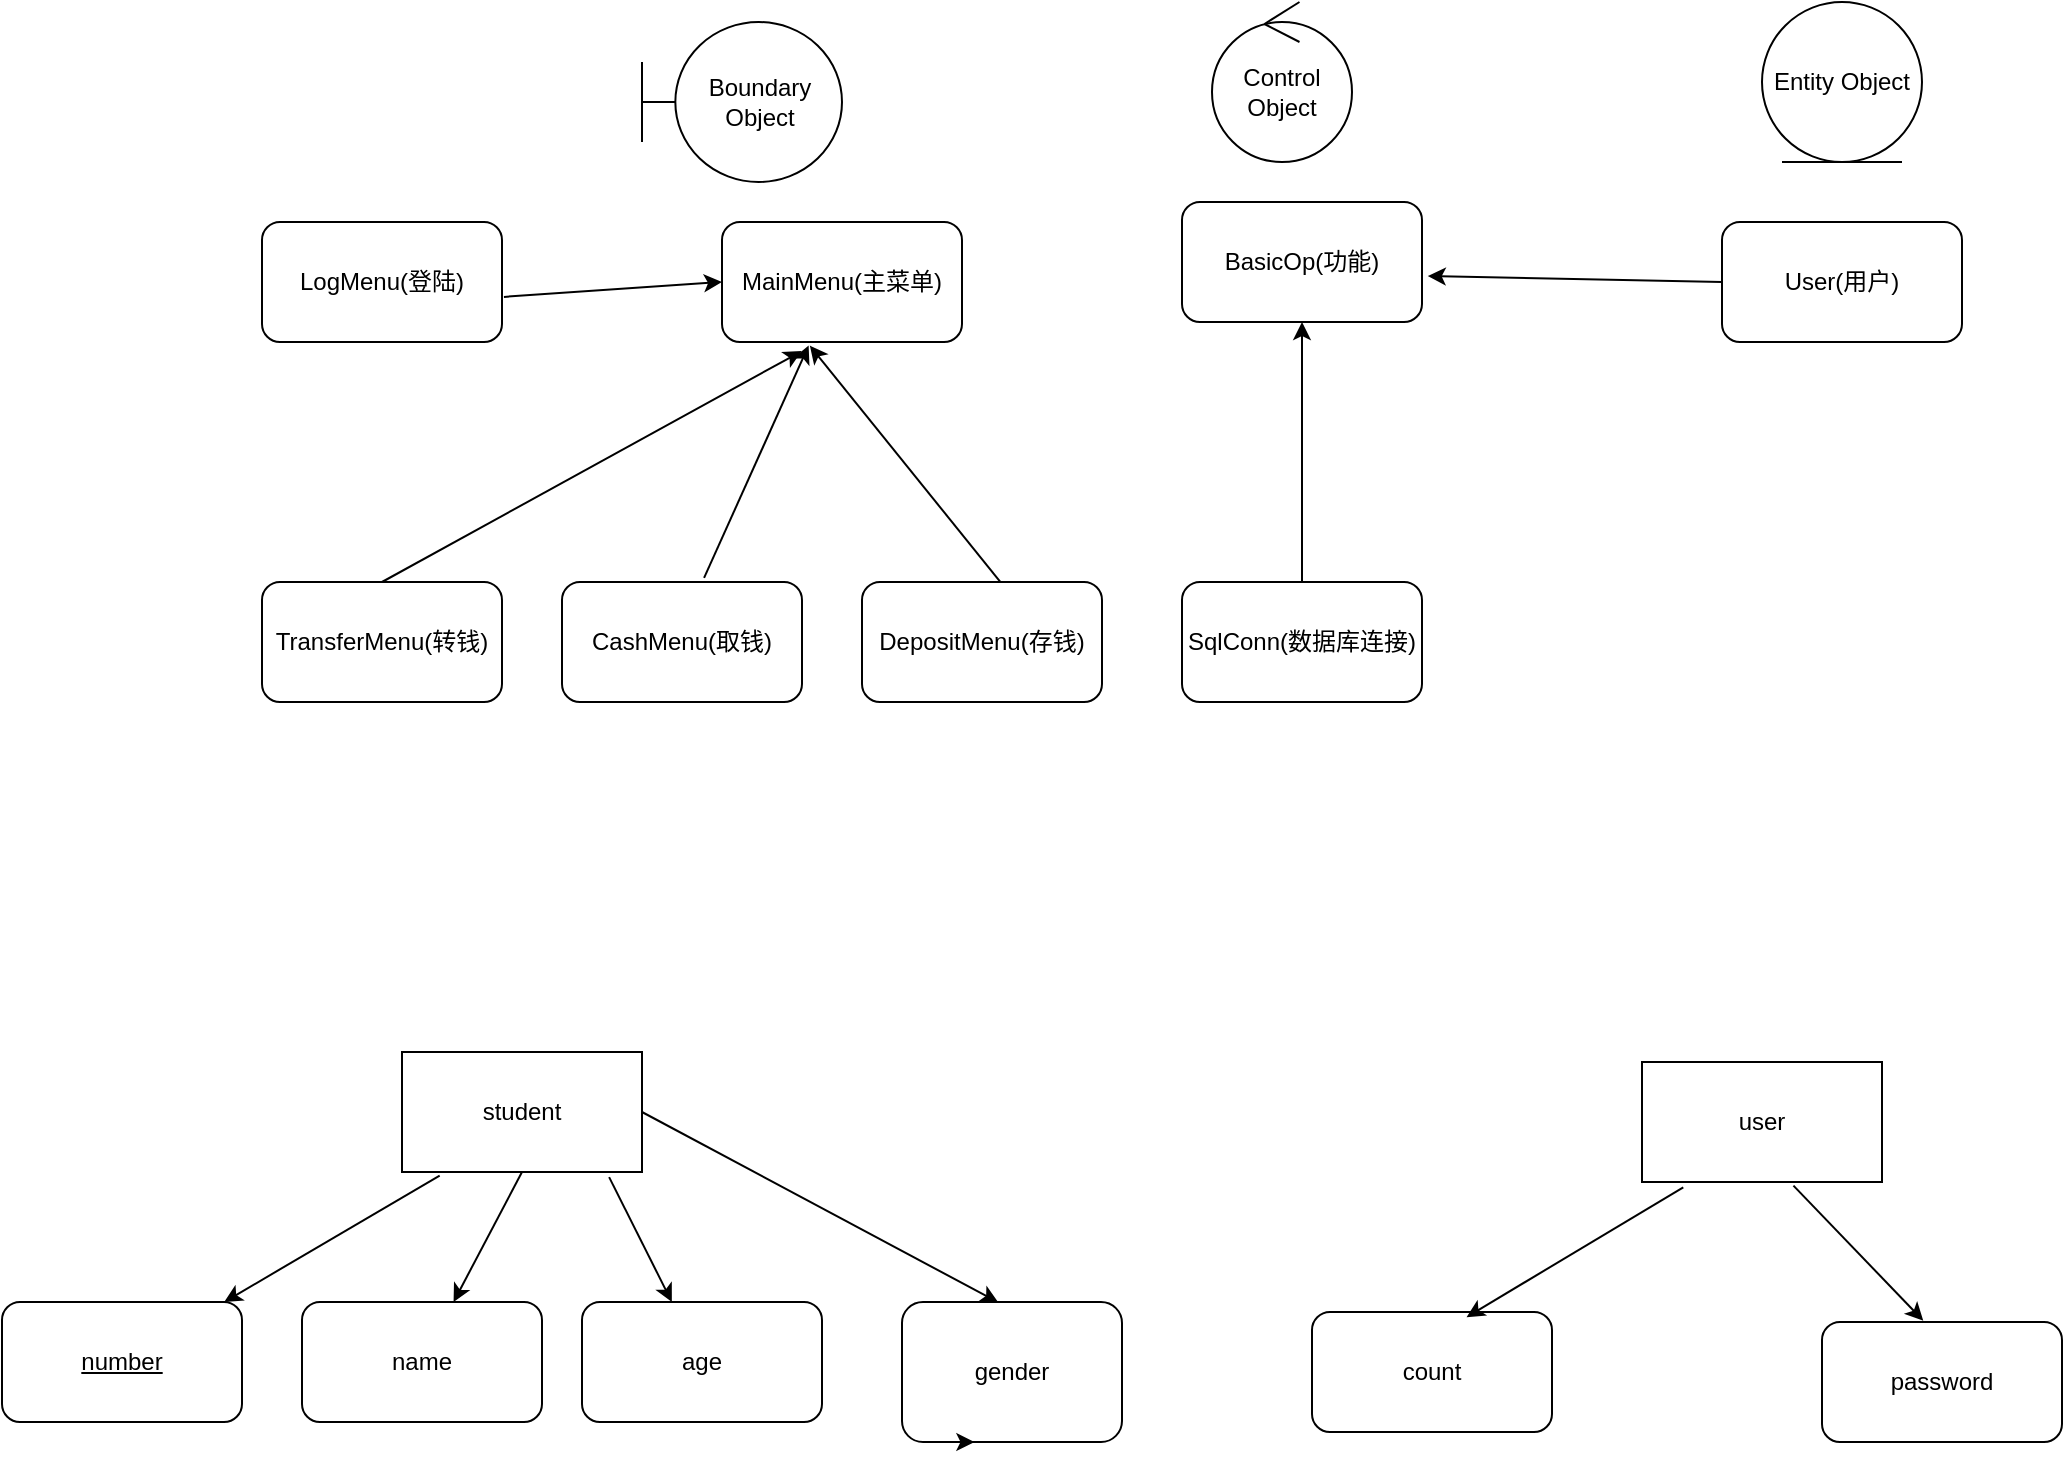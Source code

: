 <mxfile version="22.1.0" type="github">
  <diagram id="YuTrPqNjII004uJJefmk" name="第 1 页">
    <mxGraphModel dx="2185" dy="519" grid="1" gridSize="10" guides="1" tooltips="1" connect="1" arrows="1" fold="1" page="1" pageScale="1" pageWidth="827" pageHeight="1169" math="0" shadow="0">
      <root>
        <mxCell id="0" />
        <mxCell id="1" parent="0" />
        <mxCell id="y5NXFztRQY8MZ4zbG8XM-1" value="Boundary Object" style="shape=umlBoundary;whiteSpace=wrap;html=1;" parent="1" vertex="1">
          <mxGeometry x="70" y="40" width="100" height="80" as="geometry" />
        </mxCell>
        <mxCell id="y5NXFztRQY8MZ4zbG8XM-2" value="Entity Object" style="ellipse;shape=umlEntity;whiteSpace=wrap;html=1;" parent="1" vertex="1">
          <mxGeometry x="630" y="30" width="80" height="80" as="geometry" />
        </mxCell>
        <mxCell id="y5NXFztRQY8MZ4zbG8XM-3" value="Control Object" style="ellipse;shape=umlControl;whiteSpace=wrap;html=1;" parent="1" vertex="1">
          <mxGeometry x="355" y="30" width="70" height="80" as="geometry" />
        </mxCell>
        <mxCell id="y5NXFztRQY8MZ4zbG8XM-9" value="SqlConn(数据库连接)" style="rounded=1;whiteSpace=wrap;html=1;" parent="1" vertex="1">
          <mxGeometry x="340" y="320" width="120" height="60" as="geometry" />
        </mxCell>
        <mxCell id="y5NXFztRQY8MZ4zbG8XM-10" value="User(用户)" style="rounded=1;whiteSpace=wrap;html=1;" parent="1" vertex="1">
          <mxGeometry x="610" y="140" width="120" height="60" as="geometry" />
        </mxCell>
        <mxCell id="y5NXFztRQY8MZ4zbG8XM-12" value="BasicOp(功能)" style="rounded=1;whiteSpace=wrap;html=1;" parent="1" vertex="1">
          <mxGeometry x="340" y="130" width="120" height="60" as="geometry" />
        </mxCell>
        <mxCell id="y5NXFztRQY8MZ4zbG8XM-19" value="MainMenu(主菜单)" style="rounded=1;whiteSpace=wrap;html=1;" parent="1" vertex="1">
          <mxGeometry x="110" y="140" width="120" height="60" as="geometry" />
        </mxCell>
        <mxCell id="vE1YziHjRtV2wetq-Okw-1" value="LogMenu(登陆)" style="rounded=1;whiteSpace=wrap;html=1;" parent="1" vertex="1">
          <mxGeometry x="-120" y="140" width="120" height="60" as="geometry" />
        </mxCell>
        <mxCell id="jLl913GP6wppFuOO8VZM-3" value="student" style="rounded=0;whiteSpace=wrap;html=1;" parent="1" vertex="1">
          <mxGeometry x="-50" y="555" width="120" height="60" as="geometry" />
        </mxCell>
        <mxCell id="jLl913GP6wppFuOO8VZM-4" value="" style="endArrow=classic;html=1;rounded=0;exitX=0.157;exitY=1.03;exitDx=0;exitDy=0;exitPerimeter=0;" parent="1" source="jLl913GP6wppFuOO8VZM-3" target="jLl913GP6wppFuOO8VZM-10" edge="1">
          <mxGeometry width="50" height="50" relative="1" as="geometry">
            <mxPoint x="-140" y="710" as="sourcePoint" />
            <mxPoint x="-150" y="680" as="targetPoint" />
          </mxGeometry>
        </mxCell>
        <mxCell id="jLl913GP6wppFuOO8VZM-5" value="" style="endArrow=classic;html=1;rounded=0;exitX=0.5;exitY=1;exitDx=0;exitDy=0;" parent="1" source="jLl913GP6wppFuOO8VZM-3" target="jLl913GP6wppFuOO8VZM-9" edge="1">
          <mxGeometry width="50" height="50" relative="1" as="geometry">
            <mxPoint x="-10" y="690" as="sourcePoint" />
            <mxPoint x="-20" y="680" as="targetPoint" />
          </mxGeometry>
        </mxCell>
        <mxCell id="jLl913GP6wppFuOO8VZM-7" value="" style="endArrow=classic;html=1;rounded=0;exitX=0.863;exitY=1.043;exitDx=0;exitDy=0;exitPerimeter=0;" parent="1" source="jLl913GP6wppFuOO8VZM-3" target="jLl913GP6wppFuOO8VZM-8" edge="1">
          <mxGeometry width="50" height="50" relative="1" as="geometry">
            <mxPoint x="70" y="740" as="sourcePoint" />
            <mxPoint x="120" y="690" as="targetPoint" />
          </mxGeometry>
        </mxCell>
        <mxCell id="jLl913GP6wppFuOO8VZM-8" value="age" style="rounded=1;whiteSpace=wrap;html=1;" parent="1" vertex="1">
          <mxGeometry x="40" y="680" width="120" height="60" as="geometry" />
        </mxCell>
        <mxCell id="jLl913GP6wppFuOO8VZM-9" value="name" style="rounded=1;whiteSpace=wrap;html=1;" parent="1" vertex="1">
          <mxGeometry x="-100" y="680" width="120" height="60" as="geometry" />
        </mxCell>
        <mxCell id="jLl913GP6wppFuOO8VZM-10" value="&lt;u&gt;number&lt;/u&gt;" style="rounded=1;whiteSpace=wrap;html=1;" parent="1" vertex="1">
          <mxGeometry x="-250" y="680" width="120" height="60" as="geometry" />
        </mxCell>
        <mxCell id="jLl913GP6wppFuOO8VZM-11" value="gender" style="rounded=1;whiteSpace=wrap;html=1;" parent="1" vertex="1">
          <mxGeometry x="200" y="680" width="110" height="70" as="geometry" />
        </mxCell>
        <mxCell id="jLl913GP6wppFuOO8VZM-12" value="" style="endArrow=classic;html=1;rounded=0;exitX=1;exitY=0.5;exitDx=0;exitDy=0;entryX=0.438;entryY=0.003;entryDx=0;entryDy=0;entryPerimeter=0;" parent="1" source="jLl913GP6wppFuOO8VZM-3" target="jLl913GP6wppFuOO8VZM-11" edge="1">
          <mxGeometry width="50" height="50" relative="1" as="geometry">
            <mxPoint x="70" y="740" as="sourcePoint" />
            <mxPoint x="120" y="690" as="targetPoint" />
          </mxGeometry>
        </mxCell>
        <mxCell id="jLl913GP6wppFuOO8VZM-22" style="edgeStyle=orthogonalEdgeStyle;rounded=0;orthogonalLoop=1;jettySize=auto;html=1;exitX=0.25;exitY=1;exitDx=0;exitDy=0;entryX=0.329;entryY=1.003;entryDx=0;entryDy=0;entryPerimeter=0;" parent="1" source="jLl913GP6wppFuOO8VZM-11" target="jLl913GP6wppFuOO8VZM-11" edge="1">
          <mxGeometry relative="1" as="geometry" />
        </mxCell>
        <mxCell id="6zZ8F-2lzGHzZQmj2EZR-1" value="CashMenu(取钱)" style="rounded=1;whiteSpace=wrap;html=1;" parent="1" vertex="1">
          <mxGeometry x="30" y="320" width="120" height="60" as="geometry" />
        </mxCell>
        <mxCell id="6zZ8F-2lzGHzZQmj2EZR-2" value="DepositMenu(存钱)" style="rounded=1;whiteSpace=wrap;html=1;" parent="1" vertex="1">
          <mxGeometry x="180" y="320" width="120" height="60" as="geometry" />
        </mxCell>
        <mxCell id="6zZ8F-2lzGHzZQmj2EZR-4" value="count" style="rounded=1;whiteSpace=wrap;html=1;" parent="1" vertex="1">
          <mxGeometry x="405" y="685" width="120" height="60" as="geometry" />
        </mxCell>
        <mxCell id="6zZ8F-2lzGHzZQmj2EZR-5" value="user" style="rounded=0;whiteSpace=wrap;html=1;" parent="1" vertex="1">
          <mxGeometry x="570" y="560" width="120" height="60" as="geometry" />
        </mxCell>
        <mxCell id="6zZ8F-2lzGHzZQmj2EZR-6" value="password" style="rounded=1;whiteSpace=wrap;html=1;" parent="1" vertex="1">
          <mxGeometry x="660" y="690" width="120" height="60" as="geometry" />
        </mxCell>
        <mxCell id="6zZ8F-2lzGHzZQmj2EZR-7" value="" style="endArrow=classic;html=1;rounded=0;exitX=0.172;exitY=1.044;exitDx=0;exitDy=0;exitPerimeter=0;entryX=0.644;entryY=0.043;entryDx=0;entryDy=0;entryPerimeter=0;" parent="1" source="6zZ8F-2lzGHzZQmj2EZR-5" target="6zZ8F-2lzGHzZQmj2EZR-4" edge="1">
          <mxGeometry width="50" height="50" relative="1" as="geometry">
            <mxPoint x="450" y="670" as="sourcePoint" />
            <mxPoint x="500" y="620" as="targetPoint" />
          </mxGeometry>
        </mxCell>
        <mxCell id="6zZ8F-2lzGHzZQmj2EZR-8" value="" style="endArrow=classic;html=1;rounded=0;exitX=0.631;exitY=1.03;exitDx=0;exitDy=0;exitPerimeter=0;entryX=0.422;entryY=-0.011;entryDx=0;entryDy=0;entryPerimeter=0;" parent="1" source="6zZ8F-2lzGHzZQmj2EZR-5" target="6zZ8F-2lzGHzZQmj2EZR-6" edge="1">
          <mxGeometry width="50" height="50" relative="1" as="geometry">
            <mxPoint x="670" y="680" as="sourcePoint" />
            <mxPoint x="720" y="630" as="targetPoint" />
          </mxGeometry>
        </mxCell>
        <mxCell id="2AOM14qlMFtI9OarPy-1-1" value="TransferMenu(转钱)" style="rounded=1;whiteSpace=wrap;html=1;" vertex="1" parent="1">
          <mxGeometry x="-120" y="320" width="120" height="60" as="geometry" />
        </mxCell>
        <mxCell id="2AOM14qlMFtI9OarPy-1-17" value="" style="endArrow=classic;html=1;rounded=0;exitX=0.5;exitY=0;exitDx=0;exitDy=0;entryX=0.332;entryY=1.076;entryDx=0;entryDy=0;entryPerimeter=0;" edge="1" parent="1" source="2AOM14qlMFtI9OarPy-1-1" target="y5NXFztRQY8MZ4zbG8XM-19">
          <mxGeometry width="50" height="50" relative="1" as="geometry">
            <mxPoint x="400" y="280" as="sourcePoint" />
            <mxPoint x="450" y="230" as="targetPoint" />
          </mxGeometry>
        </mxCell>
        <mxCell id="2AOM14qlMFtI9OarPy-1-18" value="" style="endArrow=classic;html=1;rounded=0;exitX=0.592;exitY=-0.034;exitDx=0;exitDy=0;exitPerimeter=0;entryX=0.361;entryY=1.03;entryDx=0;entryDy=0;entryPerimeter=0;" edge="1" parent="1" source="6zZ8F-2lzGHzZQmj2EZR-1" target="y5NXFztRQY8MZ4zbG8XM-19">
          <mxGeometry width="50" height="50" relative="1" as="geometry">
            <mxPoint x="400" y="280" as="sourcePoint" />
            <mxPoint x="450" y="230" as="targetPoint" />
          </mxGeometry>
        </mxCell>
        <mxCell id="2AOM14qlMFtI9OarPy-1-19" value="" style="endArrow=classic;html=1;rounded=0;exitX=0.577;exitY=0.001;exitDx=0;exitDy=0;exitPerimeter=0;entryX=0.366;entryY=1.03;entryDx=0;entryDy=0;entryPerimeter=0;" edge="1" parent="1" source="6zZ8F-2lzGHzZQmj2EZR-2" target="y5NXFztRQY8MZ4zbG8XM-19">
          <mxGeometry width="50" height="50" relative="1" as="geometry">
            <mxPoint x="400" y="280" as="sourcePoint" />
            <mxPoint x="450" y="230" as="targetPoint" />
          </mxGeometry>
        </mxCell>
        <mxCell id="2AOM14qlMFtI9OarPy-1-20" value="" style="endArrow=classic;html=1;rounded=0;exitX=1.008;exitY=0.624;exitDx=0;exitDy=0;exitPerimeter=0;entryX=0;entryY=0.5;entryDx=0;entryDy=0;" edge="1" parent="1" source="vE1YziHjRtV2wetq-Okw-1" target="y5NXFztRQY8MZ4zbG8XM-19">
          <mxGeometry width="50" height="50" relative="1" as="geometry">
            <mxPoint x="400" y="280" as="sourcePoint" />
            <mxPoint x="450" y="230" as="targetPoint" />
          </mxGeometry>
        </mxCell>
        <mxCell id="2AOM14qlMFtI9OarPy-1-21" value="" style="endArrow=classic;html=1;rounded=0;exitX=0.5;exitY=0;exitDx=0;exitDy=0;entryX=0.5;entryY=1;entryDx=0;entryDy=0;" edge="1" parent="1" source="y5NXFztRQY8MZ4zbG8XM-9" target="y5NXFztRQY8MZ4zbG8XM-12">
          <mxGeometry width="50" height="50" relative="1" as="geometry">
            <mxPoint x="400" y="280" as="sourcePoint" />
            <mxPoint x="450" y="230" as="targetPoint" />
          </mxGeometry>
        </mxCell>
        <mxCell id="2AOM14qlMFtI9OarPy-1-22" value="" style="endArrow=classic;html=1;rounded=0;entryX=1.024;entryY=0.617;entryDx=0;entryDy=0;entryPerimeter=0;exitX=0;exitY=0.5;exitDx=0;exitDy=0;" edge="1" parent="1" source="y5NXFztRQY8MZ4zbG8XM-10" target="y5NXFztRQY8MZ4zbG8XM-12">
          <mxGeometry width="50" height="50" relative="1" as="geometry">
            <mxPoint x="510" y="230" as="sourcePoint" />
            <mxPoint x="560" y="180" as="targetPoint" />
          </mxGeometry>
        </mxCell>
      </root>
    </mxGraphModel>
  </diagram>
</mxfile>
